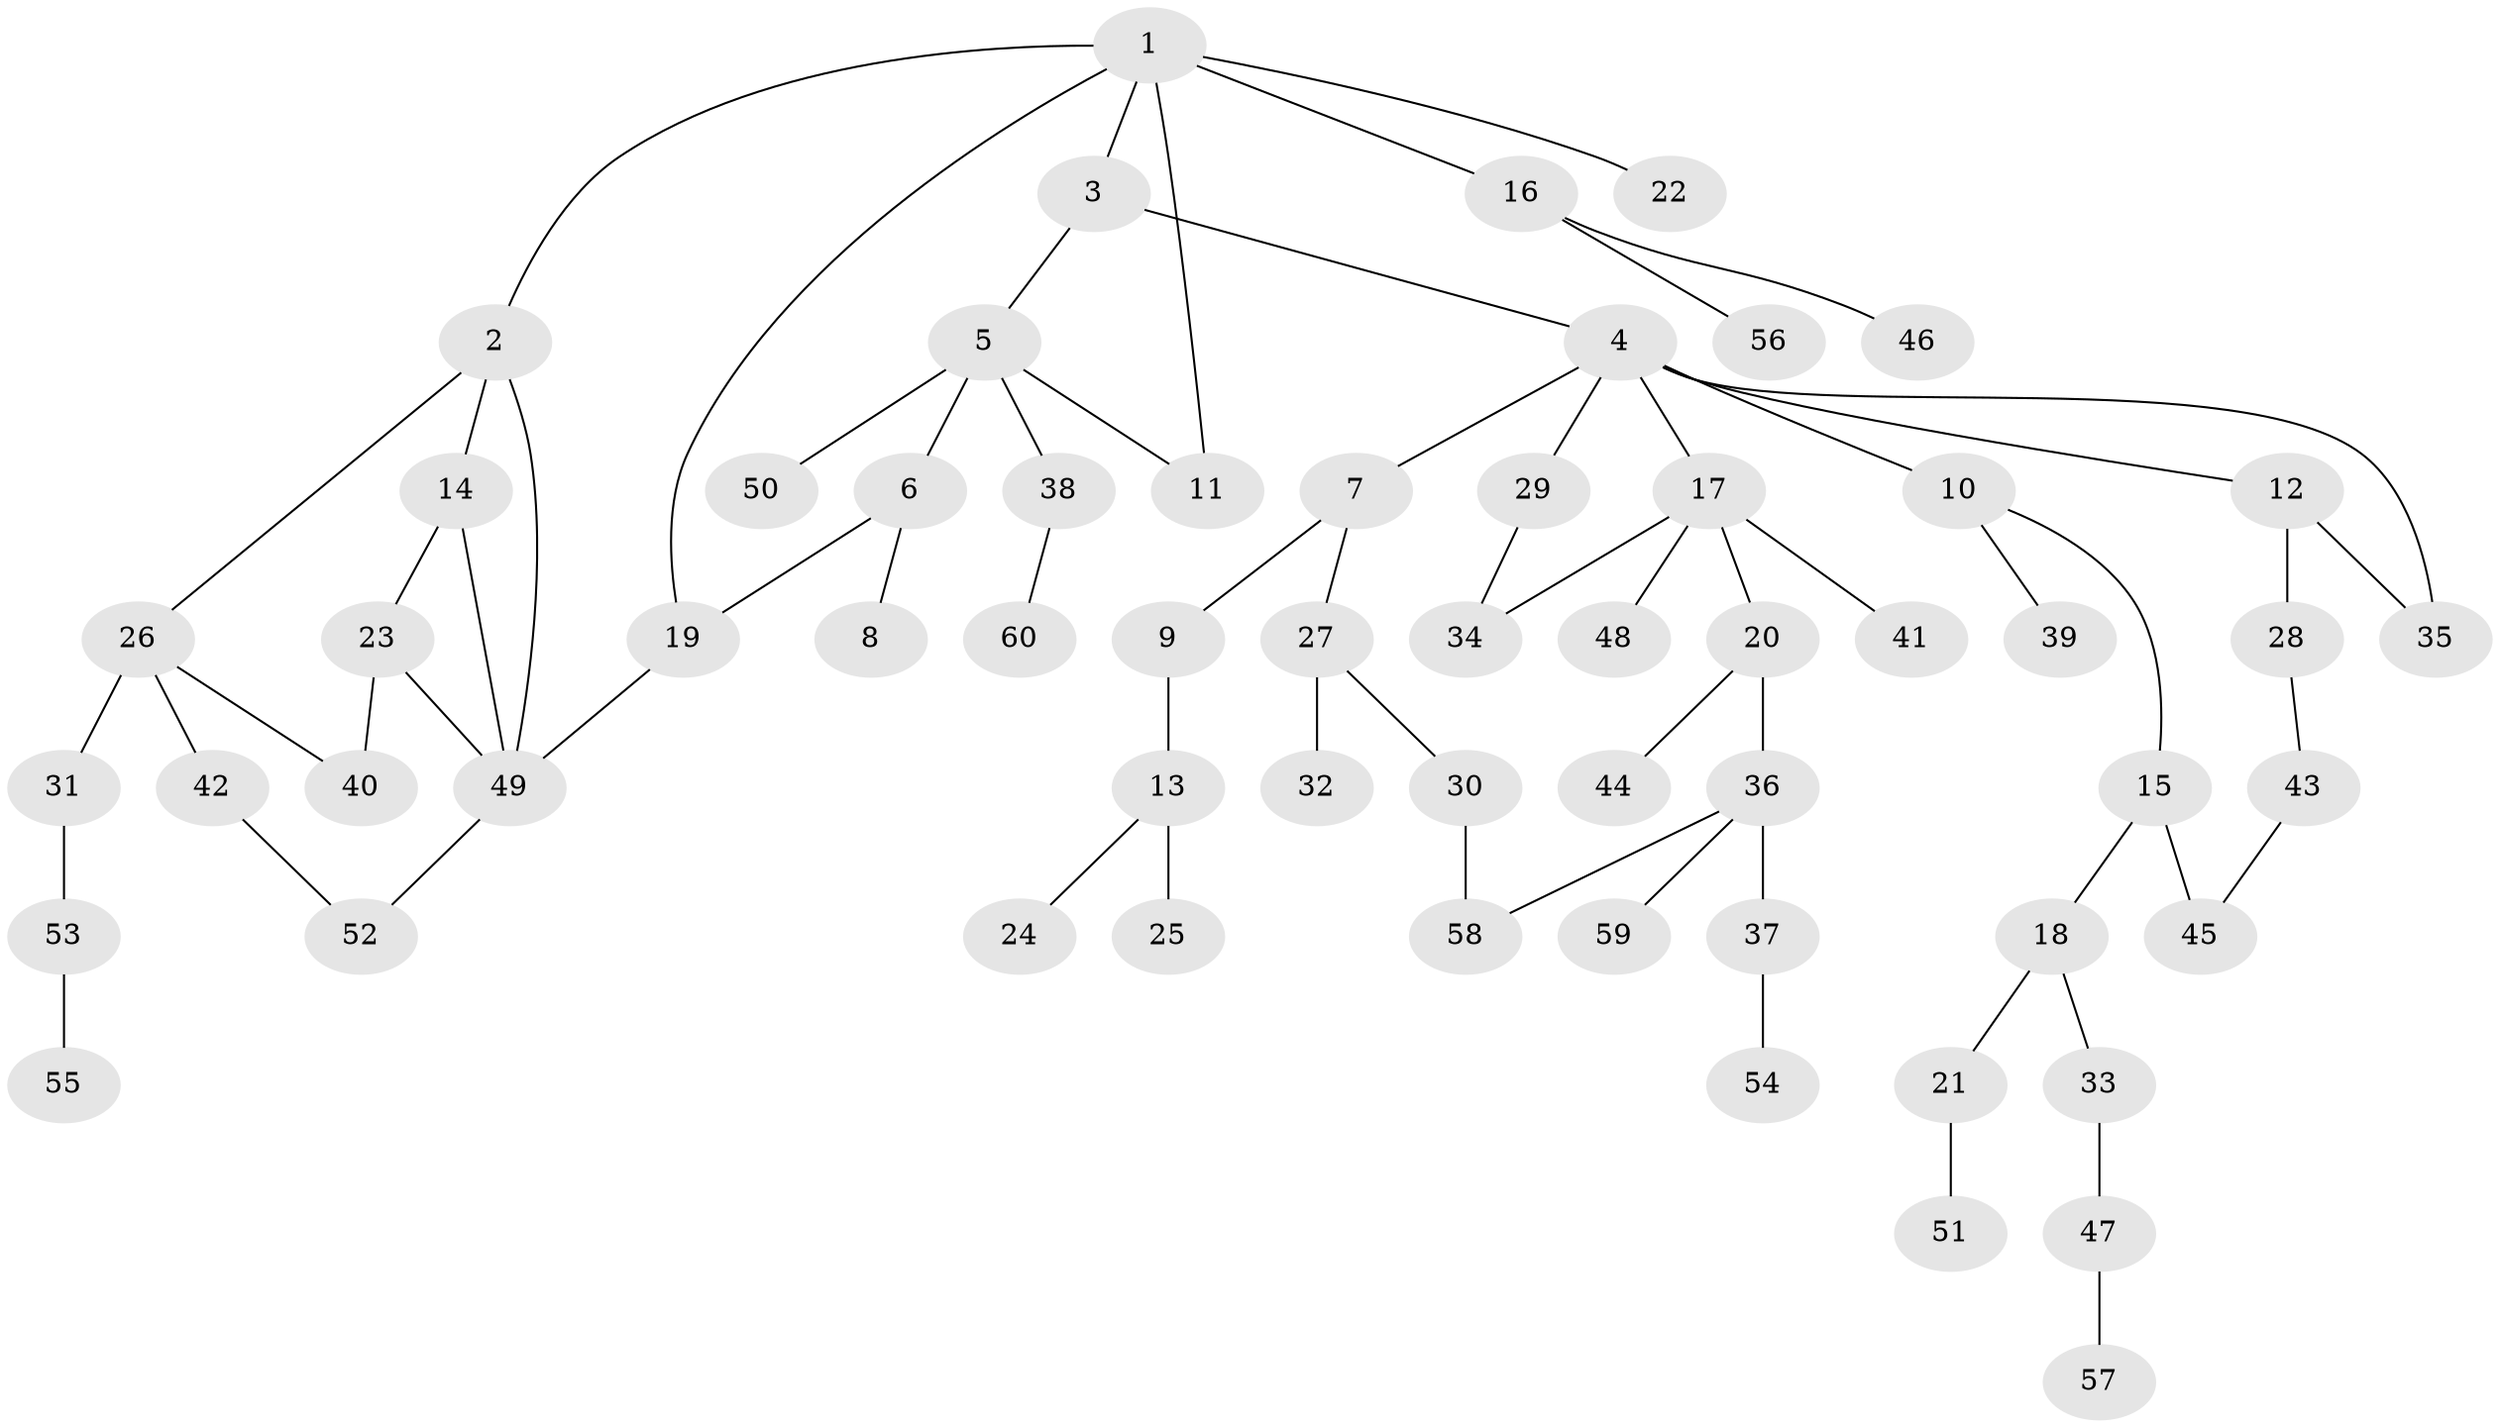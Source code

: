 // original degree distribution, {7: 0.013422818791946308, 5: 0.026845637583892617, 9: 0.006711409395973154, 2: 0.22818791946308725, 4: 0.10067114093959731, 3: 0.15436241610738255, 6: 0.013422818791946308, 1: 0.4563758389261745}
// Generated by graph-tools (version 1.1) at 2025/49/03/04/25 22:49:11]
// undirected, 60 vertices, 70 edges
graph export_dot {
  node [color=gray90,style=filled];
  1;
  2;
  3;
  4;
  5;
  6;
  7;
  8;
  9;
  10;
  11;
  12;
  13;
  14;
  15;
  16;
  17;
  18;
  19;
  20;
  21;
  22;
  23;
  24;
  25;
  26;
  27;
  28;
  29;
  30;
  31;
  32;
  33;
  34;
  35;
  36;
  37;
  38;
  39;
  40;
  41;
  42;
  43;
  44;
  45;
  46;
  47;
  48;
  49;
  50;
  51;
  52;
  53;
  54;
  55;
  56;
  57;
  58;
  59;
  60;
  1 -- 2 [weight=1.0];
  1 -- 3 [weight=1.0];
  1 -- 11 [weight=1.0];
  1 -- 16 [weight=1.0];
  1 -- 19 [weight=1.0];
  1 -- 22 [weight=1.0];
  2 -- 14 [weight=1.0];
  2 -- 26 [weight=1.0];
  2 -- 49 [weight=1.0];
  3 -- 4 [weight=1.0];
  3 -- 5 [weight=1.0];
  4 -- 7 [weight=1.0];
  4 -- 10 [weight=2.0];
  4 -- 12 [weight=1.0];
  4 -- 17 [weight=1.0];
  4 -- 29 [weight=1.0];
  4 -- 35 [weight=1.0];
  5 -- 6 [weight=2.0];
  5 -- 11 [weight=1.0];
  5 -- 38 [weight=1.0];
  5 -- 50 [weight=1.0];
  6 -- 8 [weight=1.0];
  6 -- 19 [weight=1.0];
  7 -- 9 [weight=1.0];
  7 -- 27 [weight=1.0];
  9 -- 13 [weight=1.0];
  10 -- 15 [weight=1.0];
  10 -- 39 [weight=1.0];
  12 -- 28 [weight=1.0];
  12 -- 35 [weight=1.0];
  13 -- 24 [weight=1.0];
  13 -- 25 [weight=2.0];
  14 -- 23 [weight=1.0];
  14 -- 49 [weight=3.0];
  15 -- 18 [weight=1.0];
  15 -- 45 [weight=2.0];
  16 -- 46 [weight=1.0];
  16 -- 56 [weight=1.0];
  17 -- 20 [weight=1.0];
  17 -- 34 [weight=1.0];
  17 -- 41 [weight=2.0];
  17 -- 48 [weight=1.0];
  18 -- 21 [weight=1.0];
  18 -- 33 [weight=1.0];
  19 -- 49 [weight=1.0];
  20 -- 36 [weight=1.0];
  20 -- 44 [weight=1.0];
  21 -- 51 [weight=1.0];
  23 -- 40 [weight=1.0];
  23 -- 49 [weight=1.0];
  26 -- 31 [weight=3.0];
  26 -- 40 [weight=1.0];
  26 -- 42 [weight=1.0];
  27 -- 30 [weight=1.0];
  27 -- 32 [weight=1.0];
  28 -- 43 [weight=1.0];
  29 -- 34 [weight=1.0];
  30 -- 58 [weight=1.0];
  31 -- 53 [weight=1.0];
  33 -- 47 [weight=1.0];
  36 -- 37 [weight=1.0];
  36 -- 58 [weight=1.0];
  36 -- 59 [weight=1.0];
  37 -- 54 [weight=1.0];
  38 -- 60 [weight=1.0];
  42 -- 52 [weight=1.0];
  43 -- 45 [weight=1.0];
  47 -- 57 [weight=1.0];
  49 -- 52 [weight=1.0];
  53 -- 55 [weight=1.0];
}
